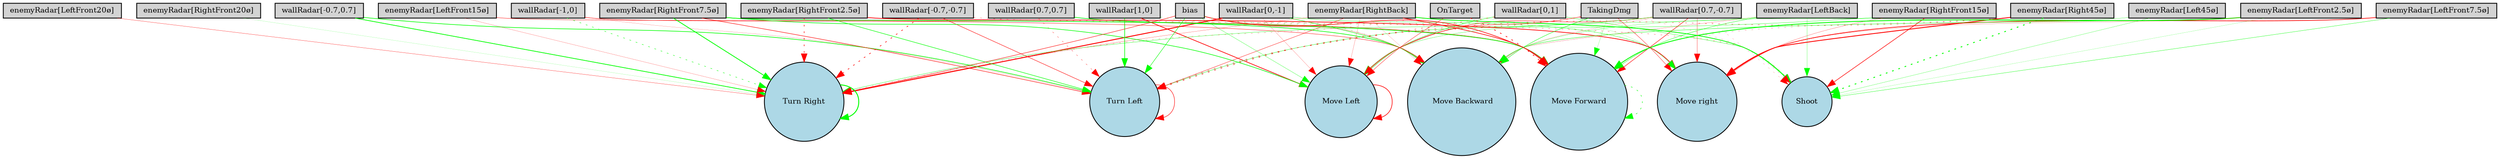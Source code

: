 digraph {
	node [fontsize=9 height=0.2 shape=circle width=0.2]
	"wallRadar[1,0]" [fillcolor=lightgray shape=box style=filled]
	"wallRadar[0,1]" [fillcolor=lightgray shape=box style=filled]
	"wallRadar[-1,0]" [fillcolor=lightgray shape=box style=filled]
	"wallRadar[0,-1]" [fillcolor=lightgray shape=box style=filled]
	"wallRadar[0.7,0.7]" [fillcolor=lightgray shape=box style=filled]
	"wallRadar[-0.7,0.7]" [fillcolor=lightgray shape=box style=filled]
	"wallRadar[-0.7,-0.7]" [fillcolor=lightgray shape=box style=filled]
	"wallRadar[0.7,-0.7]" [fillcolor=lightgray shape=box style=filled]
	"enemyRadar[RightBack]" [fillcolor=lightgray shape=box style=filled]
	"enemyRadar[LeftBack]" [fillcolor=lightgray shape=box style=filled]
	"enemyRadar[Right45ø]" [fillcolor=lightgray shape=box style=filled]
	"enemyRadar[Left45ø]" [fillcolor=lightgray shape=box style=filled]
	"enemyRadar[RightFront20ø]" [fillcolor=lightgray shape=box style=filled]
	"enemyRadar[LeftFront20ø]" [fillcolor=lightgray shape=box style=filled]
	"enemyRadar[RightFront15ø]" [fillcolor=lightgray shape=box style=filled]
	"enemyRadar[LeftFront15ø]" [fillcolor=lightgray shape=box style=filled]
	"enemyRadar[RightFront7.5ø]" [fillcolor=lightgray shape=box style=filled]
	"enemyRadar[LeftFront7.5ø]" [fillcolor=lightgray shape=box style=filled]
	"enemyRadar[RightFront2.5ø]" [fillcolor=lightgray shape=box style=filled]
	"enemyRadar[LeftFront2.5ø]" [fillcolor=lightgray shape=box style=filled]
	OnTarget [fillcolor=lightgray shape=box style=filled]
	TakingDmg [fillcolor=lightgray shape=box style=filled]
	bias [fillcolor=lightgray shape=box style=filled]
	Shoot [fillcolor=lightblue style=filled]
	"Move Forward" [fillcolor=lightblue style=filled]
	" Move Backward" [fillcolor=lightblue style=filled]
	"Move Left" [fillcolor=lightblue style=filled]
	"Move right" [fillcolor=lightblue style=filled]
	"Turn Left" [fillcolor=lightblue style=filled]
	"Turn Right" [fillcolor=lightblue style=filled]
	"wallRadar[0.7,-0.7]" -> "Move Forward" [color=red penwidth=0.5372409414930288 style=solid]
	"enemyRadar[LeftBack]" -> Shoot [color=green penwidth=0.23892131374090814 style=solid]
	"enemyRadar[RightFront15ø]" -> Shoot [color=red penwidth=0.6340473232369006 style=solid]
	"enemyRadar[LeftFront2.5ø]" -> Shoot [color=green penwidth=0.14098025840836806 style=solid]
	"enemyRadar[RightFront7.5ø]" -> "Move Forward" [color=green penwidth=0.7637290642708556 style=solid]
	"wallRadar[0,1]" -> Shoot [color=green penwidth=0.340215710587716 style=solid]
	"wallRadar[0,-1]" -> " Move Backward" [color=green penwidth=0.48031713023742006 style=solid]
	"enemyRadar[LeftFront15ø]" -> "Turn Right" [color=red penwidth=0.17664395967484905 style=solid]
	"enemyRadar[LeftFront7.5ø]" -> "Move right" [color=red penwidth=0.7594318408626941 style=solid]
	OnTarget -> "Move right" [color=green penwidth=0.13065672557208216 style=solid]
	"enemyRadar[LeftBack]" -> " Move Backward" [color=red penwidth=0.17350236742935432 style=solid]
	"enemyRadar[RightBack]" -> "Move Forward" [color=red penwidth=0.7283530104343644 style=solid]
	"wallRadar[0,-1]" -> "Move right" [color=green penwidth=0.331835094680111 style=solid]
	"enemyRadar[LeftFront15ø]" -> " Move Backward" [color=red penwidth=0.40479096961839056 style=solid]
	TakingDmg -> "Move right" [color=red penwidth=0.372422631247442 style=solid]
	OnTarget -> "Turn Right" [color=red penwidth=0.20623717851990353 style=dotted]
	"wallRadar[-0.7,-0.7]" -> "Turn Left" [color=red penwidth=0.48060322848638903 style=solid]
	bias -> "Turn Right" [color=red penwidth=0.49668664099540283 style=solid]
	OnTarget -> "Move Forward" [color=red penwidth=0.7653318975993023 style=dotted]
	"wallRadar[1,0]" -> " Move Backward" [color=green penwidth=0.2558650254095256 style=dotted]
	bias -> "Move Forward" [color=red penwidth=0.7130291392137484 style=solid]
	"enemyRadar[RightFront7.5ø]" -> "Turn Right" [color=green penwidth=0.8933389002876289 style=solid]
	"enemyRadar[LeftFront2.5ø]" -> "Move Forward" [color=green penwidth=0.9924524691686117 style=solid]
	"enemyRadar[RightFront2.5ø]" -> "Turn Left" [color=green penwidth=0.5810702316621558 style=solid]
	"wallRadar[-0.7,-0.7]" -> "Turn Right" [color=red penwidth=0.7135553713195124 style=dotted]
	"enemyRadar[LeftFront7.5ø]" -> Shoot [color=green penwidth=0.35032012037111626 style=solid]
	TakingDmg -> "Turn Left" [color=red penwidth=0.4442128451536591 style=dotted]
	"enemyRadar[Right45ø]" -> "Turn Left" [color=red penwidth=0.3558602009402283 style=dotted]
	TakingDmg -> "Move Forward" [color=green penwidth=0.17343135735660062 style=solid]
	"enemyRadar[RightFront15ø]" -> "Move right" [color=red penwidth=0.2148204321185857 style=solid]
	"enemyRadar[RightFront20ø]" -> "Turn Right" [color=green penwidth=0.11496338163674887 style=solid]
	"enemyRadar[Right45ø]" -> Shoot [color=green penwidth=1.0884330520475862 style=dotted]
	"wallRadar[-0.7,0.7]" -> "Turn Right" [color=green penwidth=0.8451377120072099 style=solid]
	TakingDmg -> Shoot [color=red penwidth=0.15741731654825092 style=dotted]
	bias -> "Move Left" [color=green penwidth=0.2777124104542683 style=solid]
	"enemyRadar[RightFront7.5ø]" -> "Turn Left" [color=red penwidth=0.5411911596956565 style=solid]
	"wallRadar[0,1]" -> "Move Left" [color=green penwidth=0.40869873382655375 style=solid]
	"wallRadar[1,0]" -> "Turn Left" [color=green penwidth=0.7177087908287519 style=solid]
	"wallRadar[-1,0]" -> "Turn Right" [color=green penwidth=0.47718795687339455 style=dotted]
	"wallRadar[-1,0]" -> "Move Forward" [color=red penwidth=0.43467355987196477 style=solid]
	"enemyRadar[RightBack]" -> "Turn Right" [color=red penwidth=0.21439926654386127 style=solid]
	"wallRadar[0.7,-0.7]" -> " Move Backward" [color=red penwidth=0.13484726982930553 style=solid]
	bias -> "Turn Left" [color=green penwidth=0.5155002808182407 style=solid]
	"enemyRadar[LeftBack]" -> "Move Forward" [color=green penwidth=0.3919820955379856 style=solid]
	"wallRadar[-1,0]" -> "Turn Left" [color=red penwidth=0.14323638447006712 style=solid]
	"enemyRadar[LeftFront2.5ø]" -> "Move right" [color=red penwidth=0.1811315499536716 style=solid]
	"wallRadar[0.7,-0.7]" -> "Turn Left" [color=green penwidth=0.3579183133257098 style=solid]
	"enemyRadar[RightBack]" -> " Move Backward" [color=red penwidth=0.11542415673160404 style=solid]
	"enemyRadar[Left45ø]" -> Shoot [color=green penwidth=0.2367866780344941 style=solid]
	"wallRadar[1,0]" -> "Move Left" [color=red penwidth=0.7866211760202494 style=solid]
	"Turn Left" -> "Turn Left" [color=red penwidth=0.5381211392805334 style=solid]
	"enemyRadar[RightFront2.5ø]" -> "Move right" [color=red penwidth=0.8049992603051178 style=solid]
	"Turn Right" -> "Turn Right" [color=green penwidth=1.0987668288372354 style=solid]
	OnTarget -> "Move Left" [color=red penwidth=0.37620108497450766 style=solid]
	"enemyRadar[LeftFront20ø]" -> "Turn Right" [color=red penwidth=0.28442315108265837 style=solid]
	"enemyRadar[LeftBack]" -> "Move Left" [color=green penwidth=0.27668019514021797 style=solid]
	"Move Forward" -> "Move Forward" [color=green penwidth=0.5354180686242793 style=dotted]
	bias -> "Move right" [color=green penwidth=0.31049523103181587 style=dotted]
	"enemyRadar[RightBack]" -> "Move Left" [color=red penwidth=0.18090117726767335 style=solid]
	"wallRadar[-0.7,0.7]" -> "Turn Left" [color=green penwidth=0.7065642256237522 style=solid]
	"enemyRadar[RightBack]" -> Shoot [color=green penwidth=0.8850754198214458 style=solid]
	"enemyRadar[Right45ø]" -> "Move right" [color=red penwidth=0.9929893509406831 style=solid]
	"enemyRadar[LeftFront2.5ø]" -> " Move Backward" [color=green penwidth=0.4105205629954535 style=solid]
	"wallRadar[0.7,0.7]" -> "Turn Left" [color=red penwidth=0.30704844353174143 style=dotted]
	"wallRadar[0.7,0.7]" -> " Move Backward" [color=green penwidth=0.7134382357486183 style=solid]
	"wallRadar[0.7,-0.7]" -> "Move Left" [color=red penwidth=0.45851723146491674 style=solid]
	"wallRadar[0,-1]" -> "Turn Right" [color=red penwidth=1.0981253398984567 style=solid]
	"wallRadar[0.7,-0.7]" -> "Move right" [color=red penwidth=0.3121973872357193 style=solid]
	"enemyRadar[Right45ø]" -> "Move Forward" [color=red penwidth=0.19458553466944017 style=dotted]
	"enemyRadar[RightFront15ø]" -> "Turn Right" [color=green penwidth=0.3262224456412815 style=solid]
	"enemyRadar[RightBack]" -> "Turn Left" [color=red penwidth=0.3796772100609872 style=solid]
	"wallRadar[0,1]" -> "Turn Left" [color=red penwidth=0.40905453816266724 style=dotted]
	"Move Left" -> "Move Left" [color=red penwidth=0.71152249839928 style=solid]
	"wallRadar[-0.7,-0.7]" -> Shoot [color=red penwidth=0.2679054549401082 style=dotted]
	TakingDmg -> "Move Left" [color=red penwidth=0.4443707935861835 style=solid]
	TakingDmg -> " Move Backward" [color=green penwidth=0.43505037778180844 style=solid]
	"enemyRadar[Left45ø]" -> " Move Backward" [color=green penwidth=0.2504145753816417 style=solid]
	"enemyRadar[RightFront7.5ø]" -> "Move Left" [color=green penwidth=0.6725494163643838 style=solid]
	"enemyRadar[RightFront2.5ø]" -> "Turn Right" [color=red penwidth=0.6610213258271777 style=dotted]
	"wallRadar[0,-1]" -> "Move Left" [color=red penwidth=0.169229279714961 style=solid]
	"wallRadar[0.7,-0.7]" -> Shoot [color=red penwidth=0.13757266893640568 style=dotted]
	bias -> " Move Backward" [color=red penwidth=0.21116535169444184 style=solid]
}
